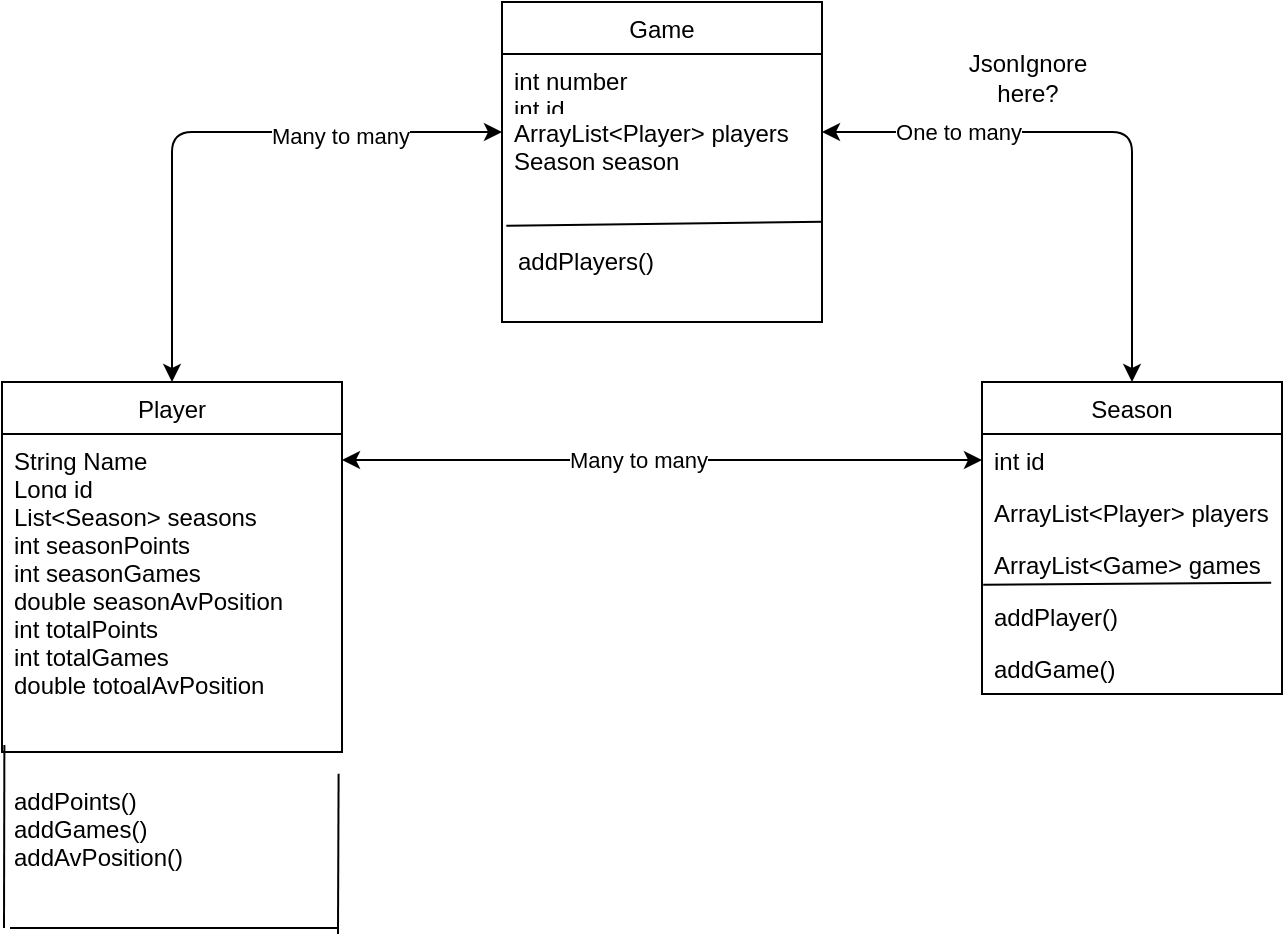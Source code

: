 <mxfile>
    <diagram id="Jx3qp3g_hHtAH7TF0OZb" name="Page-1">
        <mxGraphModel dx="587" dy="304" grid="0" gridSize="10" guides="1" tooltips="1" connect="1" arrows="1" fold="1" page="0" pageScale="1" pageWidth="827" pageHeight="1169" math="0" shadow="0">
            <root>
                <mxCell id="0"/>
                <mxCell id="1" parent="0"/>
                <mxCell id="2" value="Player" style="swimlane;fontStyle=0;childLayout=stackLayout;horizontal=1;startSize=26;fillColor=none;horizontalStack=0;resizeParent=1;resizeParentMax=0;resizeLast=0;collapsible=1;marginBottom=0;" parent="1" vertex="1">
                    <mxGeometry x="60" y="210" width="170" height="185" as="geometry">
                        <mxRectangle x="130" y="210" width="70" height="26" as="alternateBounds"/>
                    </mxGeometry>
                </mxCell>
                <mxCell id="3" value="String Name&#10;Long id" style="text;strokeColor=none;fillColor=none;align=left;verticalAlign=top;spacingLeft=4;spacingRight=4;overflow=hidden;rotatable=0;points=[[0,0.5],[1,0.5]];portConstraint=eastwest;" parent="2" vertex="1">
                    <mxGeometry y="26" width="170" height="28" as="geometry"/>
                </mxCell>
                <mxCell id="5" value="List&lt;Season&gt; seasons&#10;int seasonPoints&#10;int seasonGames&#10;double seasonAvPosition&#10;int totalPoints&#10;int totalGames&#10;double totoalAvPosition" style="text;strokeColor=none;fillColor=none;align=left;verticalAlign=top;spacingLeft=4;spacingRight=4;overflow=hidden;rotatable=0;points=[[0,0.5],[1,0.5]];portConstraint=eastwest;" parent="2" vertex="1">
                    <mxGeometry y="54" width="170" height="131" as="geometry"/>
                </mxCell>
                <mxCell id="6" value="Season" style="swimlane;fontStyle=0;childLayout=stackLayout;horizontal=1;startSize=26;fillColor=none;horizontalStack=0;resizeParent=1;resizeParentMax=0;resizeLast=0;collapsible=1;marginBottom=0;" parent="1" vertex="1">
                    <mxGeometry x="550" y="210" width="150" height="156" as="geometry"/>
                </mxCell>
                <mxCell id="38" value="int id" style="text;strokeColor=none;fillColor=none;align=left;verticalAlign=top;spacingLeft=4;spacingRight=4;overflow=hidden;rotatable=0;points=[[0,0.5],[1,0.5]];portConstraint=eastwest;" parent="6" vertex="1">
                    <mxGeometry y="26" width="150" height="26" as="geometry"/>
                </mxCell>
                <mxCell id="30" value="ArrayList&lt;Player&gt; players" style="text;strokeColor=none;fillColor=none;align=left;verticalAlign=top;spacingLeft=4;spacingRight=4;overflow=hidden;rotatable=0;points=[[0,0.5],[1,0.5]];portConstraint=eastwest;" parent="6" vertex="1">
                    <mxGeometry y="52" width="150" height="26" as="geometry"/>
                </mxCell>
                <mxCell id="8" value="ArrayList&lt;Game&gt; games" style="text;strokeColor=none;fillColor=none;align=left;verticalAlign=top;spacingLeft=4;spacingRight=4;overflow=hidden;rotatable=0;points=[[0,0.5],[1,0.5]];portConstraint=eastwest;" parent="6" vertex="1">
                    <mxGeometry y="78" width="150" height="26" as="geometry"/>
                </mxCell>
                <mxCell id="9" value="addPlayer()" style="text;strokeColor=none;fillColor=none;align=left;verticalAlign=top;spacingLeft=4;spacingRight=4;overflow=hidden;rotatable=0;points=[[0,0.5],[1,0.5]];portConstraint=eastwest;" parent="6" vertex="1">
                    <mxGeometry y="104" width="150" height="26" as="geometry"/>
                </mxCell>
                <mxCell id="24" value="" style="endArrow=none;html=1;exitX=0.004;exitY=-0.102;exitDx=0;exitDy=0;exitPerimeter=0;entryX=0.964;entryY=-0.141;entryDx=0;entryDy=0;entryPerimeter=0;" parent="6" source="9" target="9" edge="1">
                    <mxGeometry width="50" height="50" relative="1" as="geometry">
                        <mxPoint x="-90" y="320" as="sourcePoint"/>
                        <mxPoint x="150" y="76" as="targetPoint"/>
                    </mxGeometry>
                </mxCell>
                <mxCell id="29" value="addGame()" style="text;strokeColor=none;fillColor=none;align=left;verticalAlign=top;spacingLeft=4;spacingRight=4;overflow=hidden;rotatable=0;points=[[0,0.5],[1,0.5]];portConstraint=eastwest;" parent="6" vertex="1">
                    <mxGeometry y="130" width="150" height="26" as="geometry"/>
                </mxCell>
                <mxCell id="11" value="" style="endArrow=classic;startArrow=classic;html=1;exitX=1;exitY=0.5;exitDx=0;exitDy=0;entryX=0;entryY=0.5;entryDx=0;entryDy=0;" parent="1" edge="1">
                    <mxGeometry width="50" height="50" relative="1" as="geometry">
                        <mxPoint x="230" y="249" as="sourcePoint"/>
                        <mxPoint x="550" y="249" as="targetPoint"/>
                    </mxGeometry>
                </mxCell>
                <mxCell id="12" value="Many to many" style="edgeLabel;html=1;align=center;verticalAlign=middle;resizable=0;points=[];" parent="11" vertex="1" connectable="0">
                    <mxGeometry x="-0.184" y="2" relative="1" as="geometry">
                        <mxPoint x="17" y="2" as="offset"/>
                    </mxGeometry>
                </mxCell>
                <mxCell id="25" value="Game" style="swimlane;fontStyle=0;childLayout=stackLayout;horizontal=1;startSize=26;fillColor=none;horizontalStack=0;resizeParent=1;resizeParentMax=0;resizeLast=0;collapsible=1;marginBottom=0;" parent="1" vertex="1">
                    <mxGeometry x="310" y="20" width="160" height="160" as="geometry"/>
                </mxCell>
                <mxCell id="37" value="int number&#10;int id" style="text;strokeColor=none;fillColor=none;align=left;verticalAlign=top;spacingLeft=4;spacingRight=4;overflow=hidden;rotatable=0;points=[[0,0.5],[1,0.5]];portConstraint=eastwest;" parent="25" vertex="1">
                    <mxGeometry y="26" width="160" height="26" as="geometry"/>
                </mxCell>
                <mxCell id="39" value="ArrayList&lt;Player&gt; players&#10;Season season" style="text;strokeColor=none;fillColor=none;align=left;verticalAlign=top;spacingLeft=4;spacingRight=4;overflow=hidden;rotatable=0;points=[[0,0.5],[1,0.5]];portConstraint=eastwest;" parent="25" vertex="1">
                    <mxGeometry y="52" width="160" height="108" as="geometry"/>
                </mxCell>
                <mxCell id="32" value="" style="endArrow=classic;startArrow=classic;html=1;exitX=0.5;exitY=0;exitDx=0;exitDy=0;entryX=0;entryY=0.5;entryDx=0;entryDy=0;" parent="1" source="2" edge="1">
                    <mxGeometry width="50" height="50" relative="1" as="geometry">
                        <mxPoint x="390" y="250" as="sourcePoint"/>
                        <mxPoint x="310" y="85" as="targetPoint"/>
                        <Array as="points">
                            <mxPoint x="145" y="85"/>
                        </Array>
                    </mxGeometry>
                </mxCell>
                <mxCell id="35" value="Many to many" style="edgeLabel;html=1;align=center;verticalAlign=middle;resizable=0;points=[];" parent="32" vertex="1" connectable="0">
                    <mxGeometry x="0.44" y="-2" relative="1" as="geometry">
                        <mxPoint as="offset"/>
                    </mxGeometry>
                </mxCell>
                <mxCell id="33" value="" style="endArrow=classic;startArrow=classic;html=1;entryX=0.5;entryY=0;entryDx=0;entryDy=0;exitX=1;exitY=0.5;exitDx=0;exitDy=0;" parent="1" target="6" edge="1">
                    <mxGeometry width="50" height="50" relative="1" as="geometry">
                        <mxPoint x="470" y="85" as="sourcePoint"/>
                        <mxPoint x="440" y="200" as="targetPoint"/>
                        <Array as="points">
                            <mxPoint x="625" y="85"/>
                        </Array>
                    </mxGeometry>
                </mxCell>
                <mxCell id="34" value="One to many" style="edgeLabel;html=1;align=center;verticalAlign=middle;resizable=0;points=[];" parent="33" vertex="1" connectable="0">
                    <mxGeometry x="-0.515" relative="1" as="geometry">
                        <mxPoint as="offset"/>
                    </mxGeometry>
                </mxCell>
                <mxCell id="22" value="addPoints()&#10;addGames()&#10;addAvPosition()" style="text;strokeColor=none;fillColor=none;align=left;verticalAlign=top;spacingLeft=4;spacingRight=4;overflow=hidden;rotatable=0;points=[[0,0.5],[1,0.5]];portConstraint=eastwest;" parent="1" vertex="1">
                    <mxGeometry x="60" y="406" width="170" height="61" as="geometry"/>
                </mxCell>
                <mxCell id="23" value="" style="endArrow=none;html=1;" parent="1" edge="1">
                    <mxGeometry width="50" height="50" relative="1" as="geometry">
                        <mxPoint x="64" y="483" as="sourcePoint"/>
                        <mxPoint x="228" y="483" as="targetPoint"/>
                        <Array as="points"/>
                    </mxGeometry>
                </mxCell>
                <mxCell id="41" value="" style="endArrow=none;html=1;entryX=0.99;entryY=1.083;entryDx=0;entryDy=0;entryPerimeter=0;" edge="1" parent="1" target="5">
                    <mxGeometry width="50" height="50" relative="1" as="geometry">
                        <mxPoint x="228" y="486" as="sourcePoint"/>
                        <mxPoint x="334" y="189" as="targetPoint"/>
                    </mxGeometry>
                </mxCell>
                <mxCell id="42" value="" style="endArrow=none;html=1;exitX=0.007;exitY=0.973;exitDx=0;exitDy=0;exitPerimeter=0;" edge="1" parent="1" source="5">
                    <mxGeometry width="50" height="50" relative="1" as="geometry">
                        <mxPoint x="287" y="257" as="sourcePoint"/>
                        <mxPoint x="61" y="483" as="targetPoint"/>
                    </mxGeometry>
                </mxCell>
                <mxCell id="43" value="JsonIgnore here?" style="text;html=1;strokeColor=none;fillColor=none;align=center;verticalAlign=middle;whiteSpace=wrap;rounded=0;" vertex="1" parent="1">
                    <mxGeometry x="553" y="48" width="40" height="20" as="geometry"/>
                </mxCell>
                <mxCell id="28" value="addPlayers()" style="text;strokeColor=none;fillColor=none;align=left;verticalAlign=top;spacingLeft=4;spacingRight=4;overflow=hidden;rotatable=0;points=[[0,0.5],[1,0.5]];portConstraint=eastwest;" parent="1" vertex="1">
                    <mxGeometry x="312" y="136" width="160" height="56" as="geometry"/>
                </mxCell>
                <mxCell id="40" value="" style="endArrow=none;html=1;exitX=0.001;exitY=-0.074;exitDx=0;exitDy=0;exitPerimeter=0;entryX=0.99;entryY=-0.109;entryDx=0;entryDy=0;entryPerimeter=0;" parent="1" source="28" target="28" edge="1">
                    <mxGeometry width="50" height="50" relative="1" as="geometry">
                        <mxPoint x="628.6" y="113.008" as="sourcePoint"/>
                        <mxPoint x="765.66" y="113.008" as="targetPoint"/>
                    </mxGeometry>
                </mxCell>
            </root>
        </mxGraphModel>
    </diagram>
</mxfile>